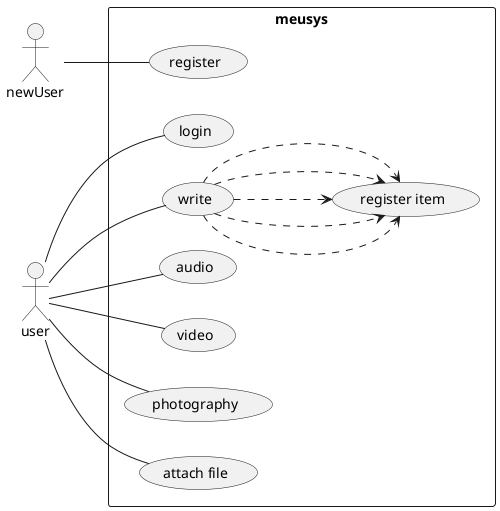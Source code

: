 @startuml teste

scale 1
left to right direction
skinparam PackageStyle rectangle
actor newUser
actor user
rectangle meusys {
  
  newUser -- (register)
  user -- (login)
  user -- (write)
  user -- (audio)
  user -- (video)
  user -- (photography)
  user -- (attach file)

  (write) -d.> (register item)
  (write) -d.> (register item)
  (write) -d.> (register item)
  (write) -d.> (register item)
  (write) -d.> (register item)
}
@enduml